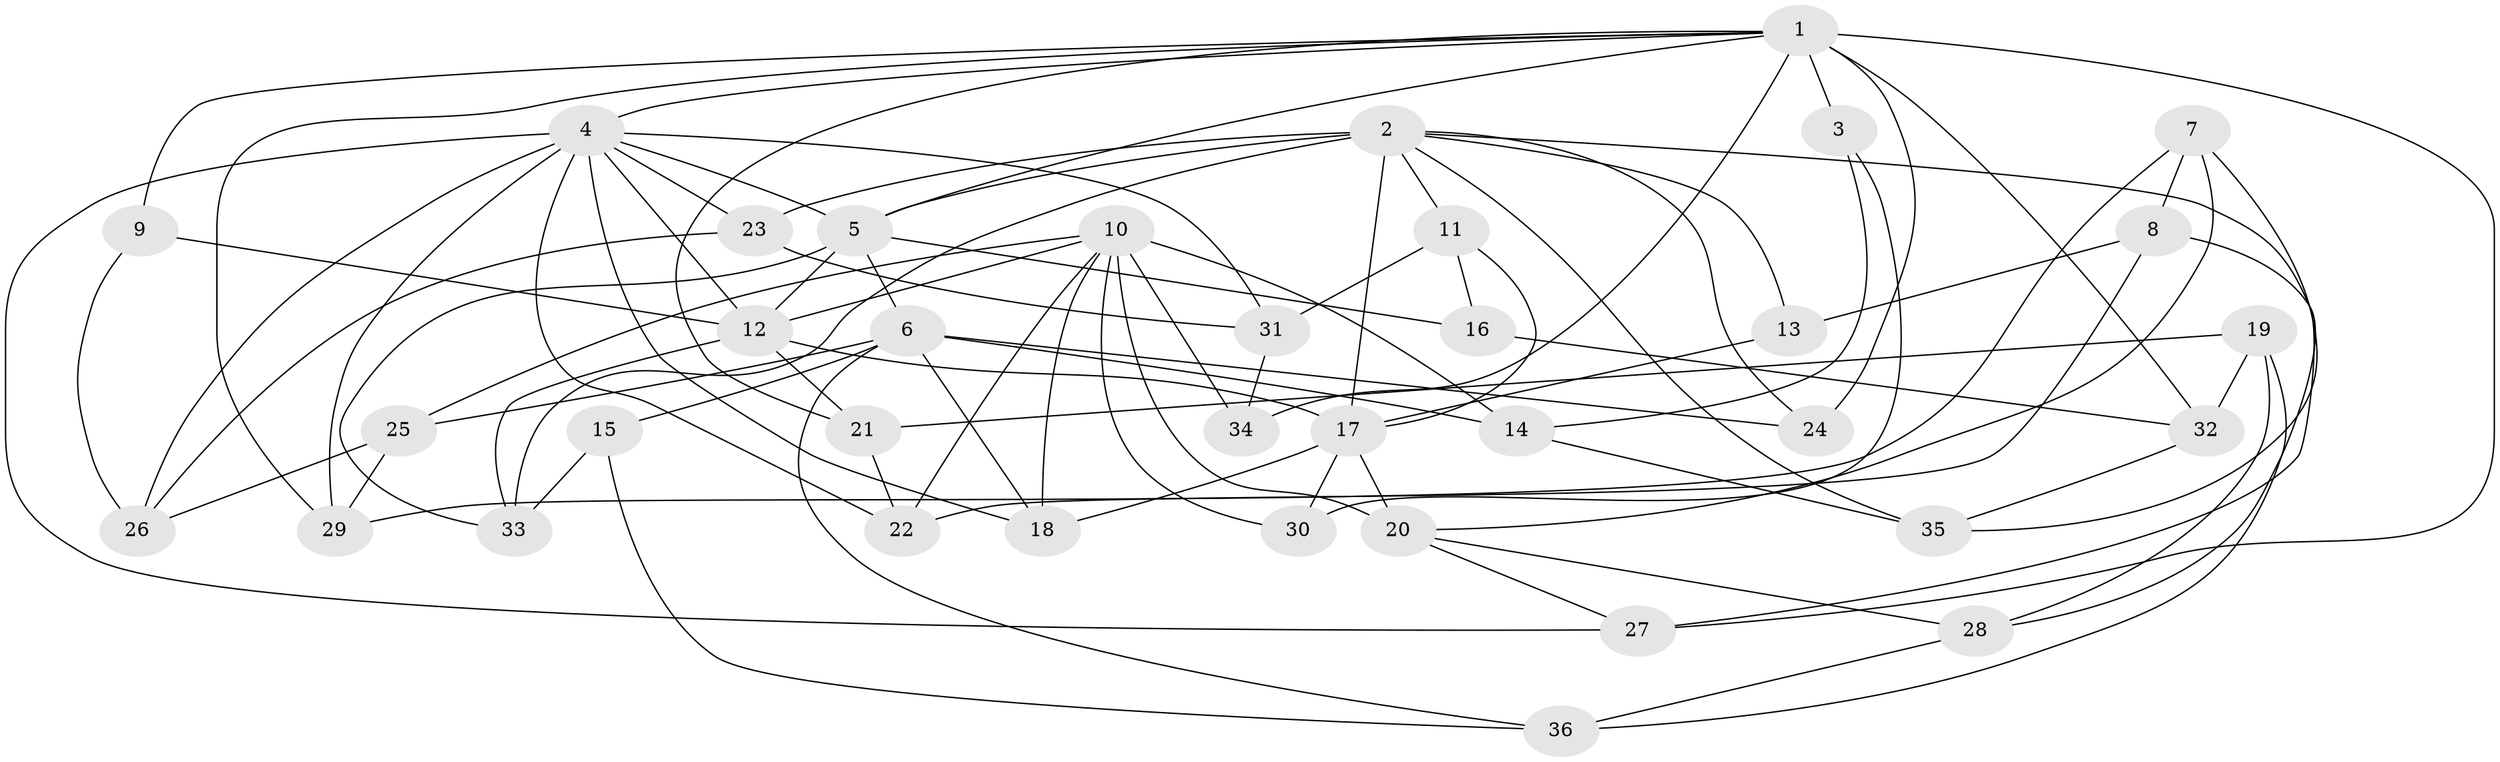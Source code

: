// original degree distribution, {4: 1.0}
// Generated by graph-tools (version 1.1) at 2025/37/03/09/25 02:37:59]
// undirected, 36 vertices, 85 edges
graph export_dot {
graph [start="1"]
  node [color=gray90,style=filled];
  1;
  2;
  3;
  4;
  5;
  6;
  7;
  8;
  9;
  10;
  11;
  12;
  13;
  14;
  15;
  16;
  17;
  18;
  19;
  20;
  21;
  22;
  23;
  24;
  25;
  26;
  27;
  28;
  29;
  30;
  31;
  32;
  33;
  34;
  35;
  36;
  1 -- 3 [weight=2.0];
  1 -- 4 [weight=1.0];
  1 -- 5 [weight=1.0];
  1 -- 9 [weight=1.0];
  1 -- 21 [weight=1.0];
  1 -- 24 [weight=2.0];
  1 -- 27 [weight=1.0];
  1 -- 29 [weight=1.0];
  1 -- 32 [weight=1.0];
  1 -- 34 [weight=1.0];
  2 -- 5 [weight=1.0];
  2 -- 11 [weight=1.0];
  2 -- 13 [weight=1.0];
  2 -- 17 [weight=2.0];
  2 -- 23 [weight=1.0];
  2 -- 24 [weight=1.0];
  2 -- 27 [weight=1.0];
  2 -- 33 [weight=1.0];
  2 -- 35 [weight=1.0];
  3 -- 14 [weight=1.0];
  3 -- 30 [weight=1.0];
  4 -- 5 [weight=2.0];
  4 -- 12 [weight=1.0];
  4 -- 18 [weight=2.0];
  4 -- 22 [weight=1.0];
  4 -- 23 [weight=1.0];
  4 -- 26 [weight=1.0];
  4 -- 27 [weight=1.0];
  4 -- 29 [weight=1.0];
  4 -- 31 [weight=1.0];
  5 -- 6 [weight=3.0];
  5 -- 12 [weight=2.0];
  5 -- 16 [weight=2.0];
  5 -- 33 [weight=1.0];
  6 -- 14 [weight=1.0];
  6 -- 15 [weight=2.0];
  6 -- 18 [weight=1.0];
  6 -- 24 [weight=1.0];
  6 -- 25 [weight=1.0];
  6 -- 36 [weight=1.0];
  7 -- 8 [weight=1.0];
  7 -- 20 [weight=1.0];
  7 -- 29 [weight=1.0];
  7 -- 35 [weight=1.0];
  8 -- 13 [weight=1.0];
  8 -- 22 [weight=1.0];
  8 -- 28 [weight=1.0];
  9 -- 12 [weight=2.0];
  9 -- 26 [weight=1.0];
  10 -- 12 [weight=2.0];
  10 -- 14 [weight=1.0];
  10 -- 18 [weight=1.0];
  10 -- 20 [weight=3.0];
  10 -- 22 [weight=1.0];
  10 -- 25 [weight=1.0];
  10 -- 30 [weight=1.0];
  10 -- 34 [weight=2.0];
  11 -- 16 [weight=1.0];
  11 -- 17 [weight=1.0];
  11 -- 31 [weight=1.0];
  12 -- 17 [weight=1.0];
  12 -- 21 [weight=1.0];
  12 -- 33 [weight=1.0];
  13 -- 17 [weight=2.0];
  14 -- 35 [weight=1.0];
  15 -- 33 [weight=1.0];
  15 -- 36 [weight=1.0];
  16 -- 32 [weight=1.0];
  17 -- 18 [weight=2.0];
  17 -- 20 [weight=2.0];
  17 -- 30 [weight=2.0];
  19 -- 21 [weight=1.0];
  19 -- 28 [weight=1.0];
  19 -- 32 [weight=1.0];
  19 -- 36 [weight=1.0];
  20 -- 27 [weight=1.0];
  20 -- 28 [weight=1.0];
  21 -- 22 [weight=1.0];
  23 -- 26 [weight=1.0];
  23 -- 31 [weight=1.0];
  25 -- 26 [weight=1.0];
  25 -- 29 [weight=1.0];
  28 -- 36 [weight=1.0];
  31 -- 34 [weight=1.0];
  32 -- 35 [weight=1.0];
}
